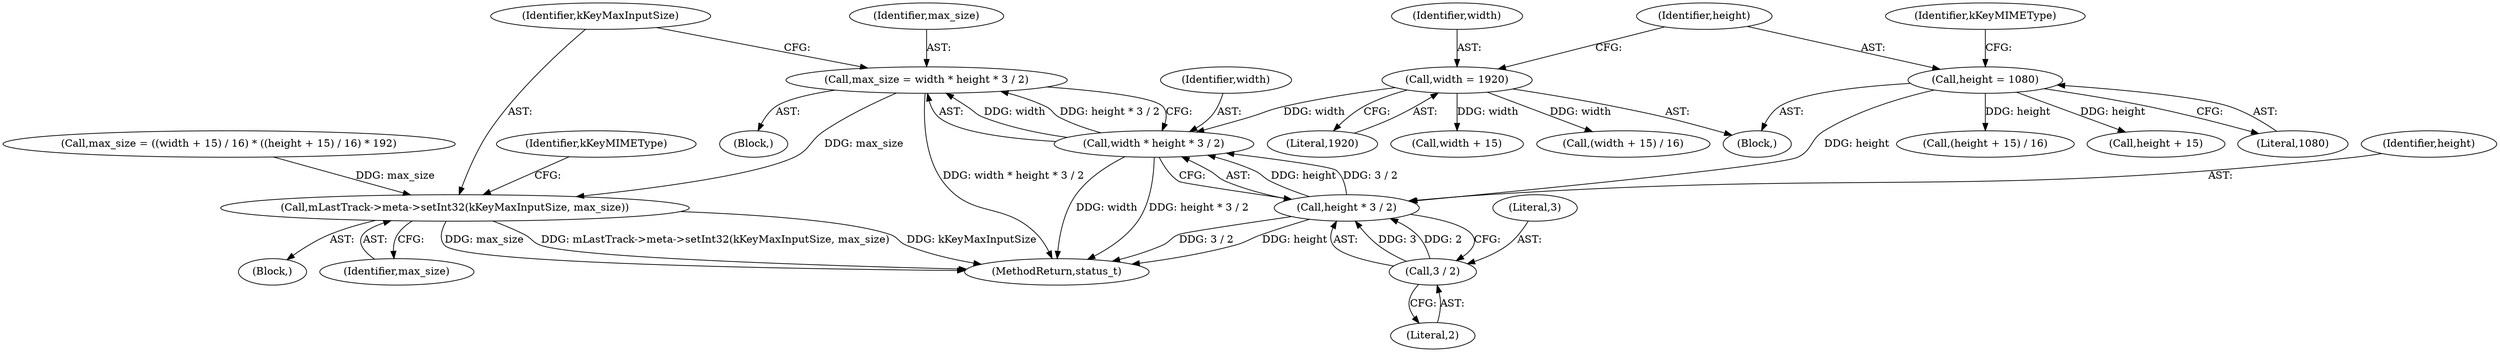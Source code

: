 digraph "0_Android_6fe85f7e15203e48df2cc3e8e1c4bc6ad49dc968@integer" {
"1001896" [label="(Call,max_size = width * height * 3 / 2)"];
"1001898" [label="(Call,width * height * 3 / 2)"];
"1001861" [label="(Call,width = 1920)"];
"1001900" [label="(Call,height * 3 / 2)"];
"1001864" [label="(Call,height = 1080)"];
"1001902" [label="(Call,3 / 2)"];
"1001905" [label="(Call,mLastTrack->meta->setInt32(kKeyMaxInputSize, max_size))"];
"1001879" [label="(Call,max_size = ((width + 15) / 16) * ((height + 15) / 16) * 192)"];
"1001897" [label="(Identifier,max_size)"];
"1001902" [label="(Call,3 / 2)"];
"1001903" [label="(Literal,3)"];
"1001905" [label="(Call,mLastTrack->meta->setInt32(kKeyMaxInputSize, max_size))"];
"1001862" [label="(Identifier,width)"];
"1002931" [label="(MethodReturn,status_t)"];
"1001866" [label="(Literal,1080)"];
"1001901" [label="(Identifier,height)"];
"1001888" [label="(Call,(height + 15) / 16)"];
"1001883" [label="(Call,width + 15)"];
"1001870" [label="(Identifier,kKeyMIMEType)"];
"1001889" [label="(Call,height + 15)"];
"1001865" [label="(Identifier,height)"];
"1001899" [label="(Identifier,width)"];
"1001882" [label="(Call,(width + 15) / 16)"];
"1001898" [label="(Call,width * height * 3 / 2)"];
"1001900" [label="(Call,height * 3 / 2)"];
"1001864" [label="(Call,height = 1080)"];
"1001858" [label="(Block,)"];
"1001911" [label="(Identifier,kKeyMIMEType)"];
"1001906" [label="(Identifier,kKeyMaxInputSize)"];
"1001904" [label="(Literal,2)"];
"1001843" [label="(Block,)"];
"1001896" [label="(Call,max_size = width * height * 3 / 2)"];
"1001895" [label="(Block,)"];
"1001907" [label="(Identifier,max_size)"];
"1001861" [label="(Call,width = 1920)"];
"1001863" [label="(Literal,1920)"];
"1001896" -> "1001895"  [label="AST: "];
"1001896" -> "1001898"  [label="CFG: "];
"1001897" -> "1001896"  [label="AST: "];
"1001898" -> "1001896"  [label="AST: "];
"1001906" -> "1001896"  [label="CFG: "];
"1001896" -> "1002931"  [label="DDG: width * height * 3 / 2"];
"1001898" -> "1001896"  [label="DDG: width"];
"1001898" -> "1001896"  [label="DDG: height * 3 / 2"];
"1001896" -> "1001905"  [label="DDG: max_size"];
"1001898" -> "1001900"  [label="CFG: "];
"1001899" -> "1001898"  [label="AST: "];
"1001900" -> "1001898"  [label="AST: "];
"1001898" -> "1002931"  [label="DDG: width"];
"1001898" -> "1002931"  [label="DDG: height * 3 / 2"];
"1001861" -> "1001898"  [label="DDG: width"];
"1001900" -> "1001898"  [label="DDG: height"];
"1001900" -> "1001898"  [label="DDG: 3 / 2"];
"1001861" -> "1001858"  [label="AST: "];
"1001861" -> "1001863"  [label="CFG: "];
"1001862" -> "1001861"  [label="AST: "];
"1001863" -> "1001861"  [label="AST: "];
"1001865" -> "1001861"  [label="CFG: "];
"1001861" -> "1001882"  [label="DDG: width"];
"1001861" -> "1001883"  [label="DDG: width"];
"1001900" -> "1001902"  [label="CFG: "];
"1001901" -> "1001900"  [label="AST: "];
"1001902" -> "1001900"  [label="AST: "];
"1001900" -> "1002931"  [label="DDG: 3 / 2"];
"1001900" -> "1002931"  [label="DDG: height"];
"1001864" -> "1001900"  [label="DDG: height"];
"1001902" -> "1001900"  [label="DDG: 3"];
"1001902" -> "1001900"  [label="DDG: 2"];
"1001864" -> "1001858"  [label="AST: "];
"1001864" -> "1001866"  [label="CFG: "];
"1001865" -> "1001864"  [label="AST: "];
"1001866" -> "1001864"  [label="AST: "];
"1001870" -> "1001864"  [label="CFG: "];
"1001864" -> "1001888"  [label="DDG: height"];
"1001864" -> "1001889"  [label="DDG: height"];
"1001902" -> "1001904"  [label="CFG: "];
"1001903" -> "1001902"  [label="AST: "];
"1001904" -> "1001902"  [label="AST: "];
"1001905" -> "1001843"  [label="AST: "];
"1001905" -> "1001907"  [label="CFG: "];
"1001906" -> "1001905"  [label="AST: "];
"1001907" -> "1001905"  [label="AST: "];
"1001911" -> "1001905"  [label="CFG: "];
"1001905" -> "1002931"  [label="DDG: max_size"];
"1001905" -> "1002931"  [label="DDG: mLastTrack->meta->setInt32(kKeyMaxInputSize, max_size)"];
"1001905" -> "1002931"  [label="DDG: kKeyMaxInputSize"];
"1001879" -> "1001905"  [label="DDG: max_size"];
}
